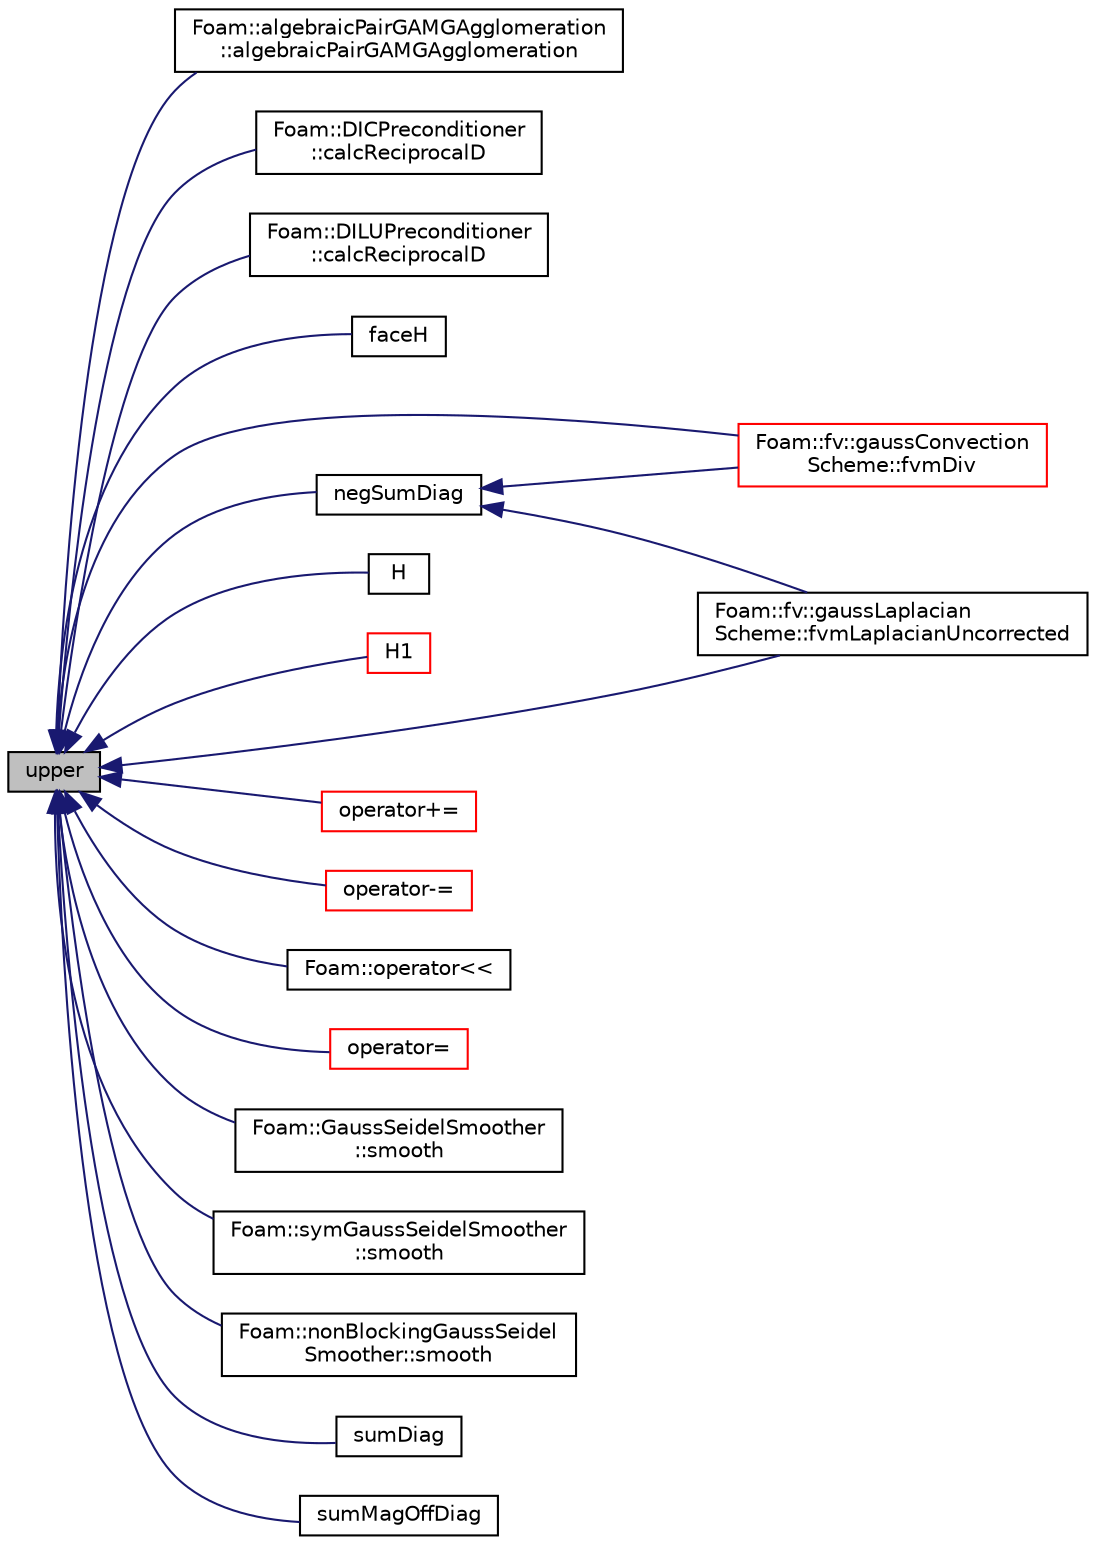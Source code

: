 digraph "upper"
{
  bgcolor="transparent";
  edge [fontname="Helvetica",fontsize="10",labelfontname="Helvetica",labelfontsize="10"];
  node [fontname="Helvetica",fontsize="10",shape=record];
  rankdir="LR";
  Node1 [label="upper",height=0.2,width=0.4,color="black", fillcolor="grey75", style="filled", fontcolor="black"];
  Node1 -> Node2 [dir="back",color="midnightblue",fontsize="10",style="solid",fontname="Helvetica"];
  Node2 [label="Foam::algebraicPairGAMGAgglomeration\l::algebraicPairGAMGAgglomeration",height=0.2,width=0.4,color="black",URL="$a00036.html#a100f93cde4cdbf0de8796d5d6c4d9677",tooltip="Construct given mesh and controls. "];
  Node1 -> Node3 [dir="back",color="midnightblue",fontsize="10",style="solid",fontname="Helvetica"];
  Node3 [label="Foam::DICPreconditioner\l::calcReciprocalD",height=0.2,width=0.4,color="black",URL="$a00521.html#a0e2f579bbf250828b4e3f250dbadf455",tooltip="Calculate the reciprocal of the preconditioned diagonal. "];
  Node1 -> Node4 [dir="back",color="midnightblue",fontsize="10",style="solid",fontname="Helvetica"];
  Node4 [label="Foam::DILUPreconditioner\l::calcReciprocalD",height=0.2,width=0.4,color="black",URL="$a00530.html#a0e2f579bbf250828b4e3f250dbadf455",tooltip="Calculate the reciprocal of the preconditioned diagonal. "];
  Node1 -> Node5 [dir="back",color="midnightblue",fontsize="10",style="solid",fontname="Helvetica"];
  Node5 [label="faceH",height=0.2,width=0.4,color="black",URL="$a01282.html#a39414b1d185b031f8339721603caea19"];
  Node1 -> Node6 [dir="back",color="midnightblue",fontsize="10",style="solid",fontname="Helvetica"];
  Node6 [label="Foam::fv::gaussConvection\lScheme::fvmDiv",height=0.2,width=0.4,color="red",URL="$a00903.html#ae806c1ba4e4764f7f5b7f5beb710b6f8"];
  Node1 -> Node7 [dir="back",color="midnightblue",fontsize="10",style="solid",fontname="Helvetica"];
  Node7 [label="Foam::fv::gaussLaplacian\lScheme::fvmLaplacianUncorrected",height=0.2,width=0.4,color="black",URL="$a00906.html#ae2bfcc390fd0fe8c037f248421cbb5ec"];
  Node1 -> Node8 [dir="back",color="midnightblue",fontsize="10",style="solid",fontname="Helvetica"];
  Node8 [label="H",height=0.2,width=0.4,color="black",URL="$a01282.html#a696121529e9157344b406f77234f75eb"];
  Node1 -> Node9 [dir="back",color="midnightblue",fontsize="10",style="solid",fontname="Helvetica"];
  Node9 [label="H1",height=0.2,width=0.4,color="red",URL="$a01282.html#a699ea4dd1f400188713b5b01c9214ada"];
  Node1 -> Node10 [dir="back",color="midnightblue",fontsize="10",style="solid",fontname="Helvetica"];
  Node10 [label="negSumDiag",height=0.2,width=0.4,color="black",URL="$a01282.html#a7ad351a572b04686613ec1f9650ad95c"];
  Node10 -> Node6 [dir="back",color="midnightblue",fontsize="10",style="solid",fontname="Helvetica"];
  Node10 -> Node7 [dir="back",color="midnightblue",fontsize="10",style="solid",fontname="Helvetica"];
  Node1 -> Node11 [dir="back",color="midnightblue",fontsize="10",style="solid",fontname="Helvetica"];
  Node11 [label="operator+=",height=0.2,width=0.4,color="red",URL="$a01282.html#aba4577bbc1ccadb63a82720d75378b4a"];
  Node1 -> Node12 [dir="back",color="midnightblue",fontsize="10",style="solid",fontname="Helvetica"];
  Node12 [label="operator-=",height=0.2,width=0.4,color="red",URL="$a01282.html#ad74d793450215c8520bbee8e3084139d"];
  Node1 -> Node13 [dir="back",color="midnightblue",fontsize="10",style="solid",fontname="Helvetica"];
  Node13 [label="Foam::operator\<\<",height=0.2,width=0.4,color="black",URL="$a10725.html#afe9574a3d35090f9665105ec551d0679"];
  Node1 -> Node14 [dir="back",color="midnightblue",fontsize="10",style="solid",fontname="Helvetica"];
  Node14 [label="operator=",height=0.2,width=0.4,color="red",URL="$a01282.html#a0ce71b9a590f3426bdfe3401df8df1fb"];
  Node1 -> Node15 [dir="back",color="midnightblue",fontsize="10",style="solid",fontname="Helvetica"];
  Node15 [label="Foam::GaussSeidelSmoother\l::smooth",height=0.2,width=0.4,color="black",URL="$a00907.html#a8622cba882900a35ce041c544a6134c0",tooltip="Smooth for the given number of sweeps. "];
  Node1 -> Node16 [dir="back",color="midnightblue",fontsize="10",style="solid",fontname="Helvetica"];
  Node16 [label="Foam::symGaussSeidelSmoother\l::smooth",height=0.2,width=0.4,color="black",URL="$a02520.html#a8622cba882900a35ce041c544a6134c0",tooltip="Smooth for the given number of sweeps. "];
  Node1 -> Node17 [dir="back",color="midnightblue",fontsize="10",style="solid",fontname="Helvetica"];
  Node17 [label="Foam::nonBlockingGaussSeidel\lSmoother::smooth",height=0.2,width=0.4,color="black",URL="$a01613.html#a84def9b216d3c88d8c9d2e410aa7ff04",tooltip="Smooth for the given number of sweeps. "];
  Node1 -> Node18 [dir="back",color="midnightblue",fontsize="10",style="solid",fontname="Helvetica"];
  Node18 [label="sumDiag",height=0.2,width=0.4,color="black",URL="$a01282.html#a2034fb6b7d0fc02febd7b511e063d285"];
  Node1 -> Node19 [dir="back",color="midnightblue",fontsize="10",style="solid",fontname="Helvetica"];
  Node19 [label="sumMagOffDiag",height=0.2,width=0.4,color="black",URL="$a01282.html#a62a86bfafd5badb37559024031dfed19"];
}
